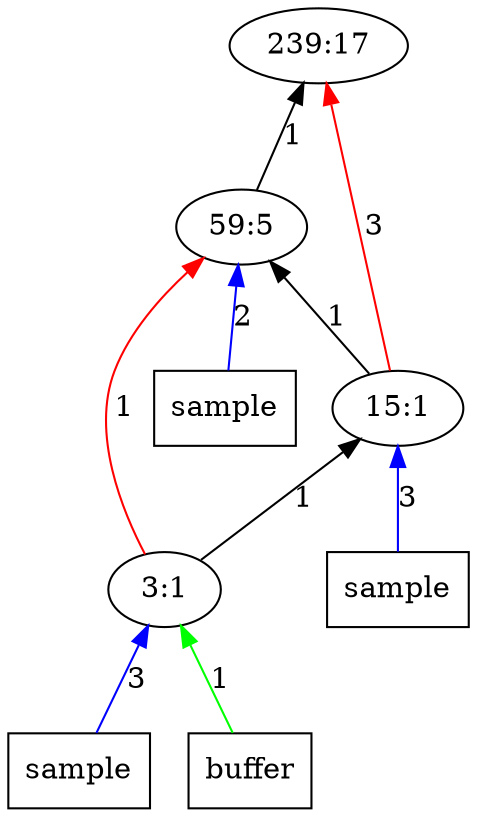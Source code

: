 digraph Tree{
	rankdir="BT"
	1 [label = "239:17"];
	2 -> 1 [label = "1", color = "black"];
	x21 -> 2 [label = "2", color = "blue"];
	x21 [label = "sample", shape = "box"];
	2 [label = "59:5"];
	3 -> 2 [label = "1", color = "black"];
	3 -> 1 [label = "3", color = "red"];
	x31 -> 3 [label = "3", color = "blue"];
	x31 [label = "sample", shape = "box"];
	3 [label = "15:1"];
	4 -> 2 [label = "1", color = "red"];
	4 -> 3 [label = "1", color = "black"];
	x41 -> 4 [label = "3", color = "blue"];
	x41 [label = "sample", shape = "box"];
	x42 -> 4 [label = "1", color = "green"];
	x42 [label = "buffer", shape = "box"];
	4 [label = "3:1"];
}

